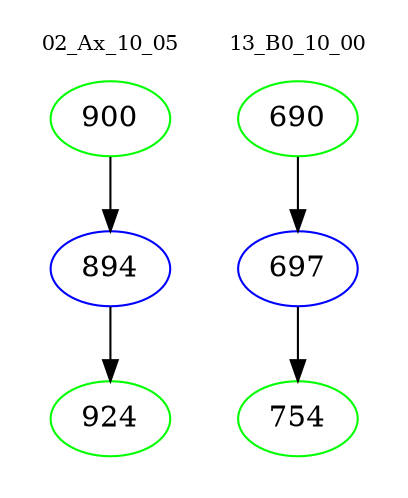 digraph{
subgraph cluster_0 {
color = white
label = "02_Ax_10_05";
fontsize=10;
T0_900 [label="900", color="green"]
T0_900 -> T0_894 [color="black"]
T0_894 [label="894", color="blue"]
T0_894 -> T0_924 [color="black"]
T0_924 [label="924", color="green"]
}
subgraph cluster_1 {
color = white
label = "13_B0_10_00";
fontsize=10;
T1_690 [label="690", color="green"]
T1_690 -> T1_697 [color="black"]
T1_697 [label="697", color="blue"]
T1_697 -> T1_754 [color="black"]
T1_754 [label="754", color="green"]
}
}
